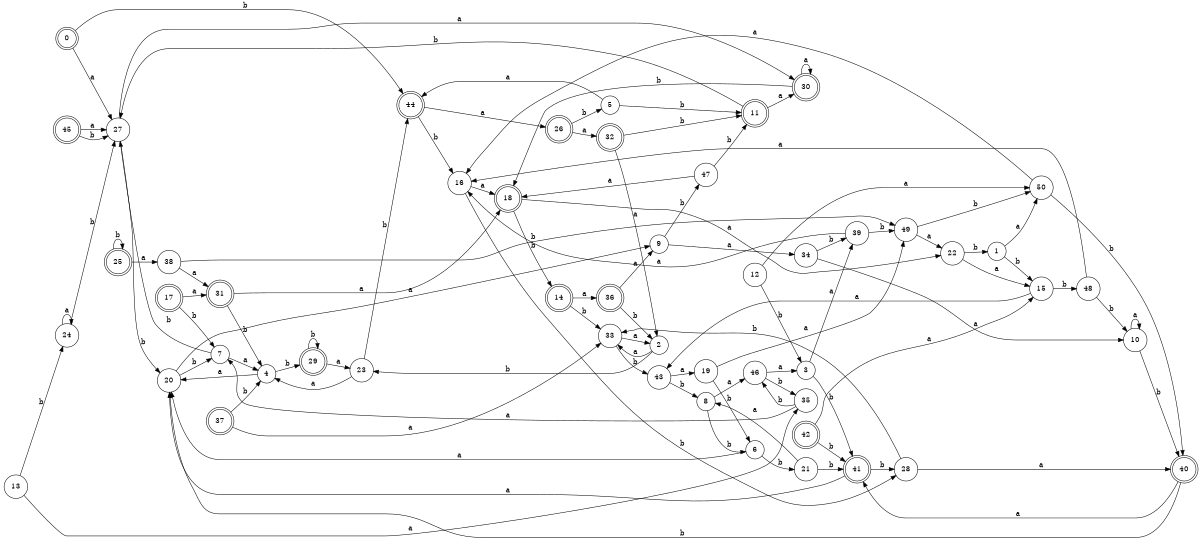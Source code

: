 digraph n41_4 {
__start0 [label="" shape="none"];

rankdir=LR;
size="8,5";

s0 [style="rounded,filled", color="black", fillcolor="white" shape="doublecircle", label="0"];
s1 [style="filled", color="black", fillcolor="white" shape="circle", label="1"];
s2 [style="filled", color="black", fillcolor="white" shape="circle", label="2"];
s3 [style="filled", color="black", fillcolor="white" shape="circle", label="3"];
s4 [style="filled", color="black", fillcolor="white" shape="circle", label="4"];
s5 [style="filled", color="black", fillcolor="white" shape="circle", label="5"];
s6 [style="filled", color="black", fillcolor="white" shape="circle", label="6"];
s7 [style="filled", color="black", fillcolor="white" shape="circle", label="7"];
s8 [style="filled", color="black", fillcolor="white" shape="circle", label="8"];
s9 [style="filled", color="black", fillcolor="white" shape="circle", label="9"];
s10 [style="filled", color="black", fillcolor="white" shape="circle", label="10"];
s11 [style="rounded,filled", color="black", fillcolor="white" shape="doublecircle", label="11"];
s12 [style="filled", color="black", fillcolor="white" shape="circle", label="12"];
s13 [style="filled", color="black", fillcolor="white" shape="circle", label="13"];
s14 [style="rounded,filled", color="black", fillcolor="white" shape="doublecircle", label="14"];
s15 [style="filled", color="black", fillcolor="white" shape="circle", label="15"];
s16 [style="filled", color="black", fillcolor="white" shape="circle", label="16"];
s17 [style="rounded,filled", color="black", fillcolor="white" shape="doublecircle", label="17"];
s18 [style="rounded,filled", color="black", fillcolor="white" shape="doublecircle", label="18"];
s19 [style="filled", color="black", fillcolor="white" shape="circle", label="19"];
s20 [style="filled", color="black", fillcolor="white" shape="circle", label="20"];
s21 [style="filled", color="black", fillcolor="white" shape="circle", label="21"];
s22 [style="filled", color="black", fillcolor="white" shape="circle", label="22"];
s23 [style="filled", color="black", fillcolor="white" shape="circle", label="23"];
s24 [style="filled", color="black", fillcolor="white" shape="circle", label="24"];
s25 [style="rounded,filled", color="black", fillcolor="white" shape="doublecircle", label="25"];
s26 [style="rounded,filled", color="black", fillcolor="white" shape="doublecircle", label="26"];
s27 [style="filled", color="black", fillcolor="white" shape="circle", label="27"];
s28 [style="filled", color="black", fillcolor="white" shape="circle", label="28"];
s29 [style="rounded,filled", color="black", fillcolor="white" shape="doublecircle", label="29"];
s30 [style="rounded,filled", color="black", fillcolor="white" shape="doublecircle", label="30"];
s31 [style="rounded,filled", color="black", fillcolor="white" shape="doublecircle", label="31"];
s32 [style="rounded,filled", color="black", fillcolor="white" shape="doublecircle", label="32"];
s33 [style="filled", color="black", fillcolor="white" shape="circle", label="33"];
s34 [style="filled", color="black", fillcolor="white" shape="circle", label="34"];
s35 [style="filled", color="black", fillcolor="white" shape="circle", label="35"];
s36 [style="rounded,filled", color="black", fillcolor="white" shape="doublecircle", label="36"];
s37 [style="rounded,filled", color="black", fillcolor="white" shape="doublecircle", label="37"];
s38 [style="filled", color="black", fillcolor="white" shape="circle", label="38"];
s39 [style="filled", color="black", fillcolor="white" shape="circle", label="39"];
s40 [style="rounded,filled", color="black", fillcolor="white" shape="doublecircle", label="40"];
s41 [style="rounded,filled", color="black", fillcolor="white" shape="doublecircle", label="41"];
s42 [style="rounded,filled", color="black", fillcolor="white" shape="doublecircle", label="42"];
s43 [style="filled", color="black", fillcolor="white" shape="circle", label="43"];
s44 [style="rounded,filled", color="black", fillcolor="white" shape="doublecircle", label="44"];
s45 [style="rounded,filled", color="black", fillcolor="white" shape="doublecircle", label="45"];
s46 [style="filled", color="black", fillcolor="white" shape="circle", label="46"];
s47 [style="filled", color="black", fillcolor="white" shape="circle", label="47"];
s48 [style="filled", color="black", fillcolor="white" shape="circle", label="48"];
s49 [style="filled", color="black", fillcolor="white" shape="circle", label="49"];
s50 [style="filled", color="black", fillcolor="white" shape="circle", label="50"];
s0 -> s27 [label="a"];
s0 -> s44 [label="b"];
s1 -> s50 [label="a"];
s1 -> s15 [label="b"];
s2 -> s33 [label="a"];
s2 -> s23 [label="b"];
s3 -> s39 [label="a"];
s3 -> s41 [label="b"];
s4 -> s20 [label="a"];
s4 -> s29 [label="b"];
s5 -> s44 [label="a"];
s5 -> s11 [label="b"];
s6 -> s20 [label="a"];
s6 -> s21 [label="b"];
s7 -> s4 [label="a"];
s7 -> s27 [label="b"];
s8 -> s46 [label="a"];
s8 -> s6 [label="b"];
s9 -> s34 [label="a"];
s9 -> s47 [label="b"];
s10 -> s10 [label="a"];
s10 -> s40 [label="b"];
s11 -> s30 [label="a"];
s11 -> s27 [label="b"];
s12 -> s50 [label="a"];
s12 -> s3 [label="b"];
s13 -> s35 [label="a"];
s13 -> s24 [label="b"];
s14 -> s36 [label="a"];
s14 -> s33 [label="b"];
s15 -> s43 [label="a"];
s15 -> s48 [label="b"];
s16 -> s18 [label="a"];
s16 -> s28 [label="b"];
s17 -> s31 [label="a"];
s17 -> s7 [label="b"];
s18 -> s22 [label="a"];
s18 -> s14 [label="b"];
s19 -> s49 [label="a"];
s19 -> s6 [label="b"];
s20 -> s9 [label="a"];
s20 -> s7 [label="b"];
s21 -> s8 [label="a"];
s21 -> s41 [label="b"];
s22 -> s15 [label="a"];
s22 -> s1 [label="b"];
s23 -> s4 [label="a"];
s23 -> s44 [label="b"];
s24 -> s24 [label="a"];
s24 -> s27 [label="b"];
s25 -> s38 [label="a"];
s25 -> s25 [label="b"];
s26 -> s32 [label="a"];
s26 -> s5 [label="b"];
s27 -> s30 [label="a"];
s27 -> s20 [label="b"];
s28 -> s40 [label="a"];
s28 -> s33 [label="b"];
s29 -> s23 [label="a"];
s29 -> s29 [label="b"];
s30 -> s30 [label="a"];
s30 -> s18 [label="b"];
s31 -> s18 [label="a"];
s31 -> s4 [label="b"];
s32 -> s2 [label="a"];
s32 -> s11 [label="b"];
s33 -> s2 [label="a"];
s33 -> s43 [label="b"];
s34 -> s10 [label="a"];
s34 -> s39 [label="b"];
s35 -> s7 [label="a"];
s35 -> s46 [label="b"];
s36 -> s9 [label="a"];
s36 -> s2 [label="b"];
s37 -> s33 [label="a"];
s37 -> s4 [label="b"];
s38 -> s31 [label="a"];
s38 -> s49 [label="b"];
s39 -> s16 [label="a"];
s39 -> s49 [label="b"];
s40 -> s41 [label="a"];
s40 -> s20 [label="b"];
s41 -> s20 [label="a"];
s41 -> s28 [label="b"];
s42 -> s15 [label="a"];
s42 -> s41 [label="b"];
s43 -> s19 [label="a"];
s43 -> s8 [label="b"];
s44 -> s26 [label="a"];
s44 -> s16 [label="b"];
s45 -> s27 [label="a"];
s45 -> s27 [label="b"];
s46 -> s3 [label="a"];
s46 -> s35 [label="b"];
s47 -> s18 [label="a"];
s47 -> s11 [label="b"];
s48 -> s16 [label="a"];
s48 -> s10 [label="b"];
s49 -> s22 [label="a"];
s49 -> s50 [label="b"];
s50 -> s16 [label="a"];
s50 -> s40 [label="b"];

}